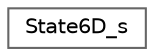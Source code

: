 digraph "Graphical Class Hierarchy"
{
 // LATEX_PDF_SIZE
  bgcolor="transparent";
  edge [fontname=Helvetica,fontsize=10,labelfontname=Helvetica,labelfontsize=10];
  node [fontname=Helvetica,fontsize=10,shape=box,height=0.2,width=0.4];
  rankdir="LR";
  Node0 [id="Node000000",label="State6D_s",height=0.2,width=0.4,color="grey40", fillcolor="white", style="filled",URL="$structState6D__s.html",tooltip=" "];
}
